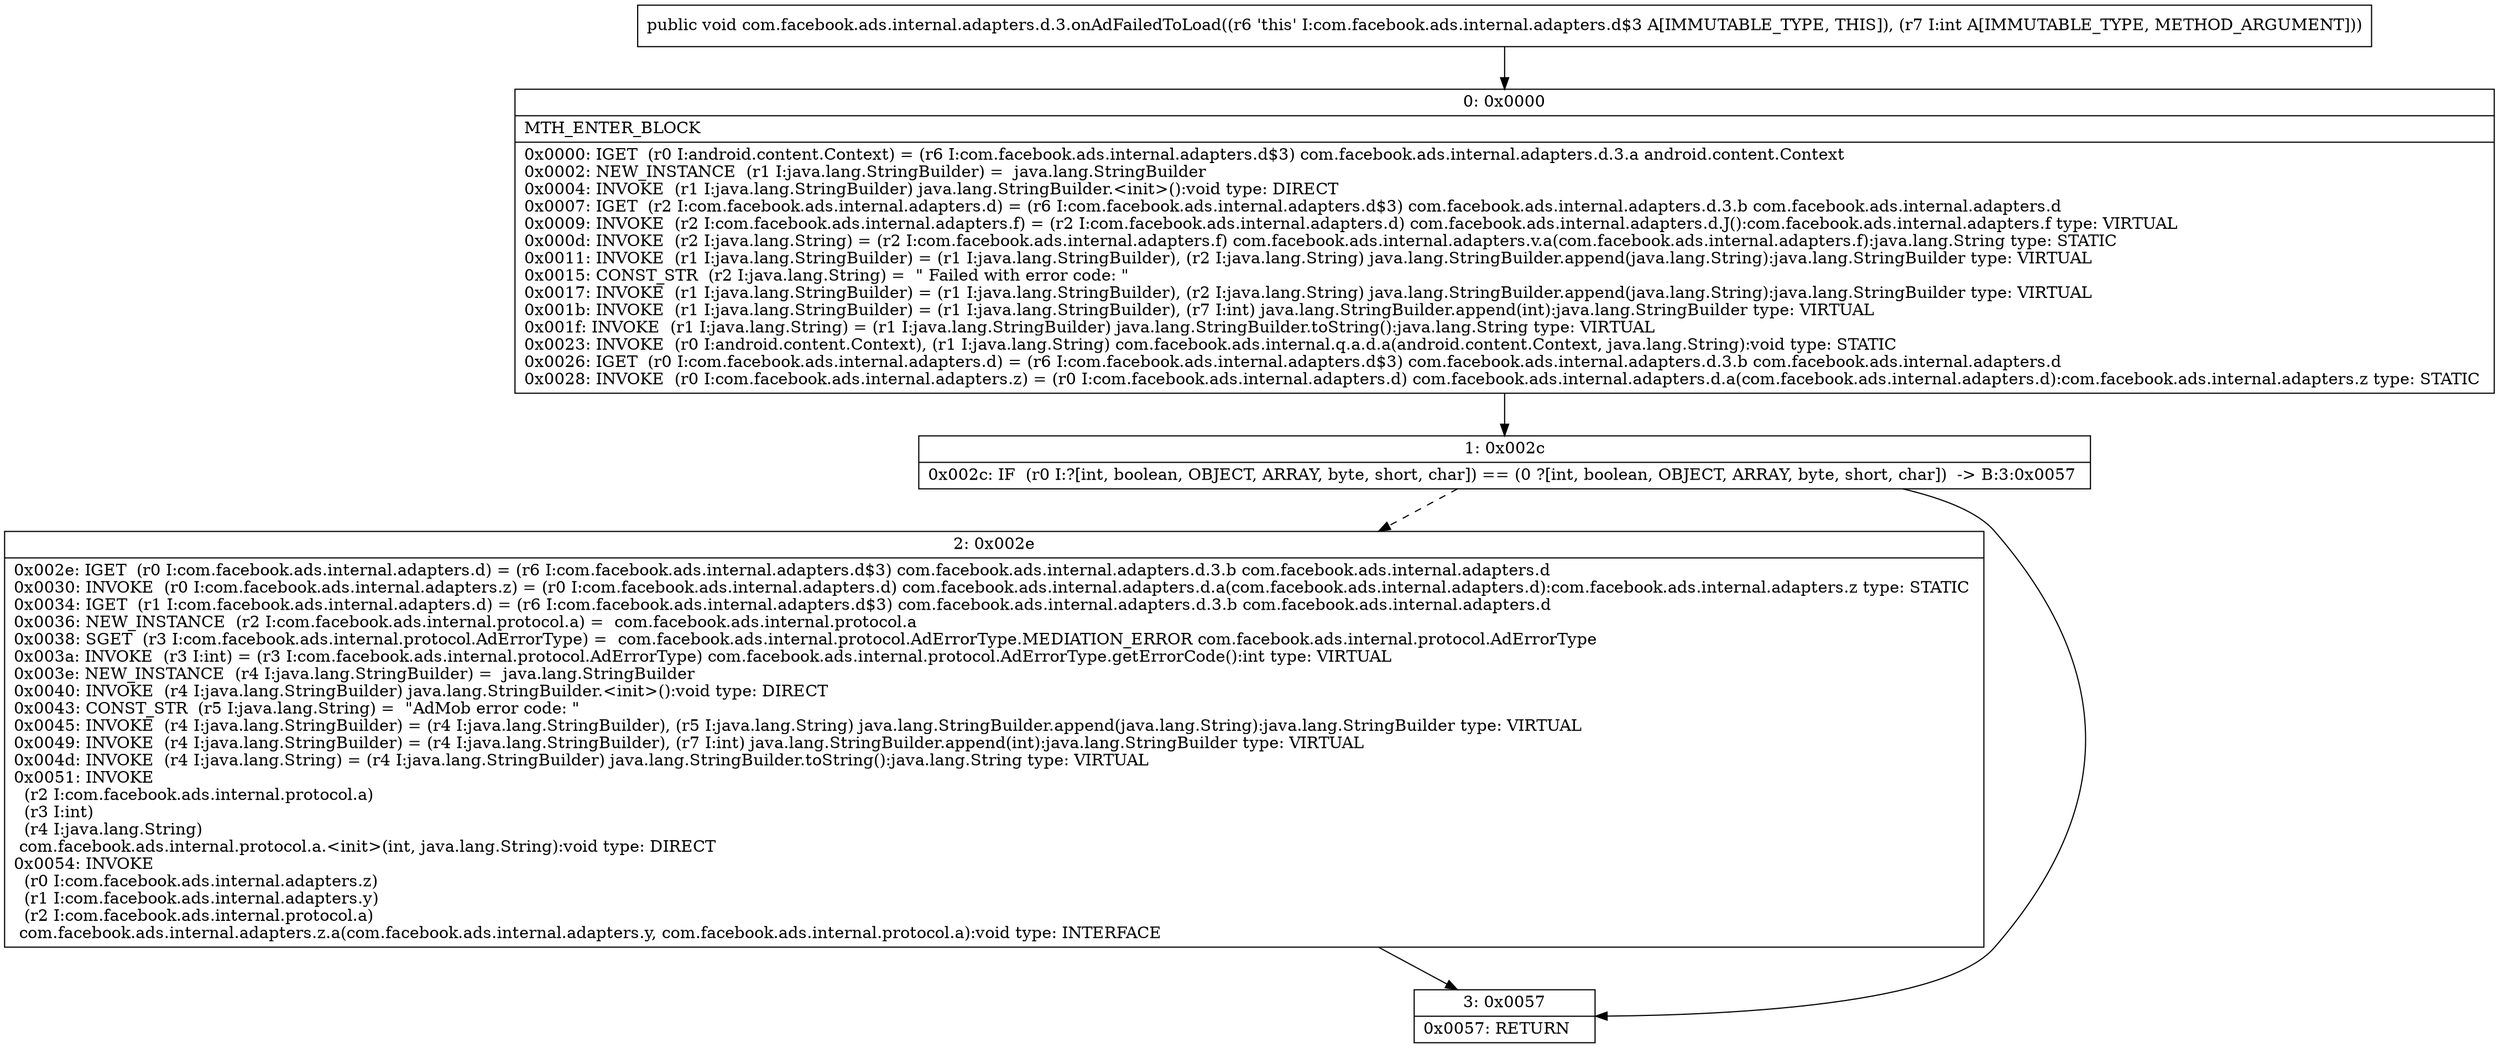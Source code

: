 digraph "CFG forcom.facebook.ads.internal.adapters.d.3.onAdFailedToLoad(I)V" {
Node_0 [shape=record,label="{0\:\ 0x0000|MTH_ENTER_BLOCK\l|0x0000: IGET  (r0 I:android.content.Context) = (r6 I:com.facebook.ads.internal.adapters.d$3) com.facebook.ads.internal.adapters.d.3.a android.content.Context \l0x0002: NEW_INSTANCE  (r1 I:java.lang.StringBuilder) =  java.lang.StringBuilder \l0x0004: INVOKE  (r1 I:java.lang.StringBuilder) java.lang.StringBuilder.\<init\>():void type: DIRECT \l0x0007: IGET  (r2 I:com.facebook.ads.internal.adapters.d) = (r6 I:com.facebook.ads.internal.adapters.d$3) com.facebook.ads.internal.adapters.d.3.b com.facebook.ads.internal.adapters.d \l0x0009: INVOKE  (r2 I:com.facebook.ads.internal.adapters.f) = (r2 I:com.facebook.ads.internal.adapters.d) com.facebook.ads.internal.adapters.d.J():com.facebook.ads.internal.adapters.f type: VIRTUAL \l0x000d: INVOKE  (r2 I:java.lang.String) = (r2 I:com.facebook.ads.internal.adapters.f) com.facebook.ads.internal.adapters.v.a(com.facebook.ads.internal.adapters.f):java.lang.String type: STATIC \l0x0011: INVOKE  (r1 I:java.lang.StringBuilder) = (r1 I:java.lang.StringBuilder), (r2 I:java.lang.String) java.lang.StringBuilder.append(java.lang.String):java.lang.StringBuilder type: VIRTUAL \l0x0015: CONST_STR  (r2 I:java.lang.String) =  \" Failed with error code: \" \l0x0017: INVOKE  (r1 I:java.lang.StringBuilder) = (r1 I:java.lang.StringBuilder), (r2 I:java.lang.String) java.lang.StringBuilder.append(java.lang.String):java.lang.StringBuilder type: VIRTUAL \l0x001b: INVOKE  (r1 I:java.lang.StringBuilder) = (r1 I:java.lang.StringBuilder), (r7 I:int) java.lang.StringBuilder.append(int):java.lang.StringBuilder type: VIRTUAL \l0x001f: INVOKE  (r1 I:java.lang.String) = (r1 I:java.lang.StringBuilder) java.lang.StringBuilder.toString():java.lang.String type: VIRTUAL \l0x0023: INVOKE  (r0 I:android.content.Context), (r1 I:java.lang.String) com.facebook.ads.internal.q.a.d.a(android.content.Context, java.lang.String):void type: STATIC \l0x0026: IGET  (r0 I:com.facebook.ads.internal.adapters.d) = (r6 I:com.facebook.ads.internal.adapters.d$3) com.facebook.ads.internal.adapters.d.3.b com.facebook.ads.internal.adapters.d \l0x0028: INVOKE  (r0 I:com.facebook.ads.internal.adapters.z) = (r0 I:com.facebook.ads.internal.adapters.d) com.facebook.ads.internal.adapters.d.a(com.facebook.ads.internal.adapters.d):com.facebook.ads.internal.adapters.z type: STATIC \l}"];
Node_1 [shape=record,label="{1\:\ 0x002c|0x002c: IF  (r0 I:?[int, boolean, OBJECT, ARRAY, byte, short, char]) == (0 ?[int, boolean, OBJECT, ARRAY, byte, short, char])  \-\> B:3:0x0057 \l}"];
Node_2 [shape=record,label="{2\:\ 0x002e|0x002e: IGET  (r0 I:com.facebook.ads.internal.adapters.d) = (r6 I:com.facebook.ads.internal.adapters.d$3) com.facebook.ads.internal.adapters.d.3.b com.facebook.ads.internal.adapters.d \l0x0030: INVOKE  (r0 I:com.facebook.ads.internal.adapters.z) = (r0 I:com.facebook.ads.internal.adapters.d) com.facebook.ads.internal.adapters.d.a(com.facebook.ads.internal.adapters.d):com.facebook.ads.internal.adapters.z type: STATIC \l0x0034: IGET  (r1 I:com.facebook.ads.internal.adapters.d) = (r6 I:com.facebook.ads.internal.adapters.d$3) com.facebook.ads.internal.adapters.d.3.b com.facebook.ads.internal.adapters.d \l0x0036: NEW_INSTANCE  (r2 I:com.facebook.ads.internal.protocol.a) =  com.facebook.ads.internal.protocol.a \l0x0038: SGET  (r3 I:com.facebook.ads.internal.protocol.AdErrorType) =  com.facebook.ads.internal.protocol.AdErrorType.MEDIATION_ERROR com.facebook.ads.internal.protocol.AdErrorType \l0x003a: INVOKE  (r3 I:int) = (r3 I:com.facebook.ads.internal.protocol.AdErrorType) com.facebook.ads.internal.protocol.AdErrorType.getErrorCode():int type: VIRTUAL \l0x003e: NEW_INSTANCE  (r4 I:java.lang.StringBuilder) =  java.lang.StringBuilder \l0x0040: INVOKE  (r4 I:java.lang.StringBuilder) java.lang.StringBuilder.\<init\>():void type: DIRECT \l0x0043: CONST_STR  (r5 I:java.lang.String) =  \"AdMob error code: \" \l0x0045: INVOKE  (r4 I:java.lang.StringBuilder) = (r4 I:java.lang.StringBuilder), (r5 I:java.lang.String) java.lang.StringBuilder.append(java.lang.String):java.lang.StringBuilder type: VIRTUAL \l0x0049: INVOKE  (r4 I:java.lang.StringBuilder) = (r4 I:java.lang.StringBuilder), (r7 I:int) java.lang.StringBuilder.append(int):java.lang.StringBuilder type: VIRTUAL \l0x004d: INVOKE  (r4 I:java.lang.String) = (r4 I:java.lang.StringBuilder) java.lang.StringBuilder.toString():java.lang.String type: VIRTUAL \l0x0051: INVOKE  \l  (r2 I:com.facebook.ads.internal.protocol.a)\l  (r3 I:int)\l  (r4 I:java.lang.String)\l com.facebook.ads.internal.protocol.a.\<init\>(int, java.lang.String):void type: DIRECT \l0x0054: INVOKE  \l  (r0 I:com.facebook.ads.internal.adapters.z)\l  (r1 I:com.facebook.ads.internal.adapters.y)\l  (r2 I:com.facebook.ads.internal.protocol.a)\l com.facebook.ads.internal.adapters.z.a(com.facebook.ads.internal.adapters.y, com.facebook.ads.internal.protocol.a):void type: INTERFACE \l}"];
Node_3 [shape=record,label="{3\:\ 0x0057|0x0057: RETURN   \l}"];
MethodNode[shape=record,label="{public void com.facebook.ads.internal.adapters.d.3.onAdFailedToLoad((r6 'this' I:com.facebook.ads.internal.adapters.d$3 A[IMMUTABLE_TYPE, THIS]), (r7 I:int A[IMMUTABLE_TYPE, METHOD_ARGUMENT])) }"];
MethodNode -> Node_0;
Node_0 -> Node_1;
Node_1 -> Node_2[style=dashed];
Node_1 -> Node_3;
Node_2 -> Node_3;
}

